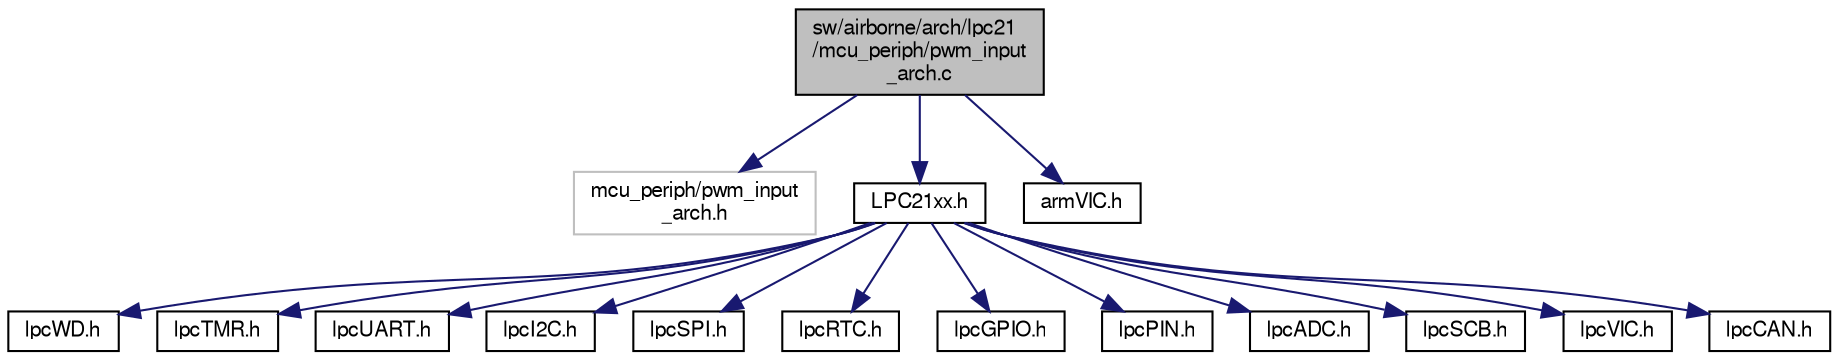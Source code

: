 digraph "sw/airborne/arch/lpc21/mcu_periph/pwm_input_arch.c"
{
  edge [fontname="FreeSans",fontsize="10",labelfontname="FreeSans",labelfontsize="10"];
  node [fontname="FreeSans",fontsize="10",shape=record];
  Node1 [label="sw/airborne/arch/lpc21\l/mcu_periph/pwm_input\l_arch.c",height=0.2,width=0.4,color="black", fillcolor="grey75", style="filled", fontcolor="black"];
  Node1 -> Node2 [color="midnightblue",fontsize="10",style="solid",fontname="FreeSans"];
  Node2 [label="mcu_periph/pwm_input\l_arch.h",height=0.2,width=0.4,color="grey75", fillcolor="white", style="filled"];
  Node1 -> Node3 [color="midnightblue",fontsize="10",style="solid",fontname="FreeSans"];
  Node3 [label="LPC21xx.h",height=0.2,width=0.4,color="black", fillcolor="white", style="filled",URL="$LPC21xx_8h.html"];
  Node3 -> Node4 [color="midnightblue",fontsize="10",style="solid",fontname="FreeSans"];
  Node4 [label="lpcWD.h",height=0.2,width=0.4,color="black", fillcolor="white", style="filled",URL="$lpcWD_8h.html"];
  Node3 -> Node5 [color="midnightblue",fontsize="10",style="solid",fontname="FreeSans"];
  Node5 [label="lpcTMR.h",height=0.2,width=0.4,color="black", fillcolor="white", style="filled",URL="$lpcTMR_8h.html"];
  Node3 -> Node6 [color="midnightblue",fontsize="10",style="solid",fontname="FreeSans"];
  Node6 [label="lpcUART.h",height=0.2,width=0.4,color="black", fillcolor="white", style="filled",URL="$lpcUART_8h.html"];
  Node3 -> Node7 [color="midnightblue",fontsize="10",style="solid",fontname="FreeSans"];
  Node7 [label="lpcI2C.h",height=0.2,width=0.4,color="black", fillcolor="white", style="filled",URL="$lpcI2C_8h.html"];
  Node3 -> Node8 [color="midnightblue",fontsize="10",style="solid",fontname="FreeSans"];
  Node8 [label="lpcSPI.h",height=0.2,width=0.4,color="black", fillcolor="white", style="filled",URL="$lpcSPI_8h.html"];
  Node3 -> Node9 [color="midnightblue",fontsize="10",style="solid",fontname="FreeSans"];
  Node9 [label="lpcRTC.h",height=0.2,width=0.4,color="black", fillcolor="white", style="filled",URL="$lpcRTC_8h.html"];
  Node3 -> Node10 [color="midnightblue",fontsize="10",style="solid",fontname="FreeSans"];
  Node10 [label="lpcGPIO.h",height=0.2,width=0.4,color="black", fillcolor="white", style="filled",URL="$lpcGPIO_8h.html"];
  Node3 -> Node11 [color="midnightblue",fontsize="10",style="solid",fontname="FreeSans"];
  Node11 [label="lpcPIN.h",height=0.2,width=0.4,color="black", fillcolor="white", style="filled",URL="$lpcPIN_8h.html"];
  Node3 -> Node12 [color="midnightblue",fontsize="10",style="solid",fontname="FreeSans"];
  Node12 [label="lpcADC.h",height=0.2,width=0.4,color="black", fillcolor="white", style="filled",URL="$lpcADC_8h.html"];
  Node3 -> Node13 [color="midnightblue",fontsize="10",style="solid",fontname="FreeSans"];
  Node13 [label="lpcSCB.h",height=0.2,width=0.4,color="black", fillcolor="white", style="filled",URL="$lpcSCB_8h.html"];
  Node3 -> Node14 [color="midnightblue",fontsize="10",style="solid",fontname="FreeSans"];
  Node14 [label="lpcVIC.h",height=0.2,width=0.4,color="black", fillcolor="white", style="filled",URL="$lpcVIC_8h.html"];
  Node3 -> Node15 [color="midnightblue",fontsize="10",style="solid",fontname="FreeSans"];
  Node15 [label="lpcCAN.h",height=0.2,width=0.4,color="black", fillcolor="white", style="filled",URL="$lpcCAN_8h.html"];
  Node1 -> Node16 [color="midnightblue",fontsize="10",style="solid",fontname="FreeSans"];
  Node16 [label="armVIC.h",height=0.2,width=0.4,color="black", fillcolor="white", style="filled",URL="$armVIC_8h.html"];
}
